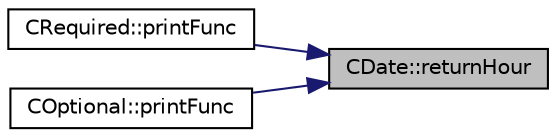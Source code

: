 digraph "CDate::returnHour"
{
 // LATEX_PDF_SIZE
  edge [fontname="Helvetica",fontsize="10",labelfontname="Helvetica",labelfontsize="10"];
  node [fontname="Helvetica",fontsize="10",shape=record];
  rankdir="RL";
  Node1 [label="CDate::returnHour",height=0.2,width=0.4,color="black", fillcolor="grey75", style="filled", fontcolor="black",tooltip=" "];
  Node1 -> Node2 [dir="back",color="midnightblue",fontsize="10",style="solid",fontname="Helvetica"];
  Node2 [label="CRequired::printFunc",height=0.2,width=0.4,color="black", fillcolor="white", style="filled",URL="$classCRequired.html#a88371bbdd2994bd535834dc7c948fa99",tooltip=" "];
  Node1 -> Node3 [dir="back",color="midnightblue",fontsize="10",style="solid",fontname="Helvetica"];
  Node3 [label="COptional::printFunc",height=0.2,width=0.4,color="black", fillcolor="white", style="filled",URL="$classCOptional.html#a1017ba7f69370a4ad499711d3683cd18",tooltip=" "];
}
